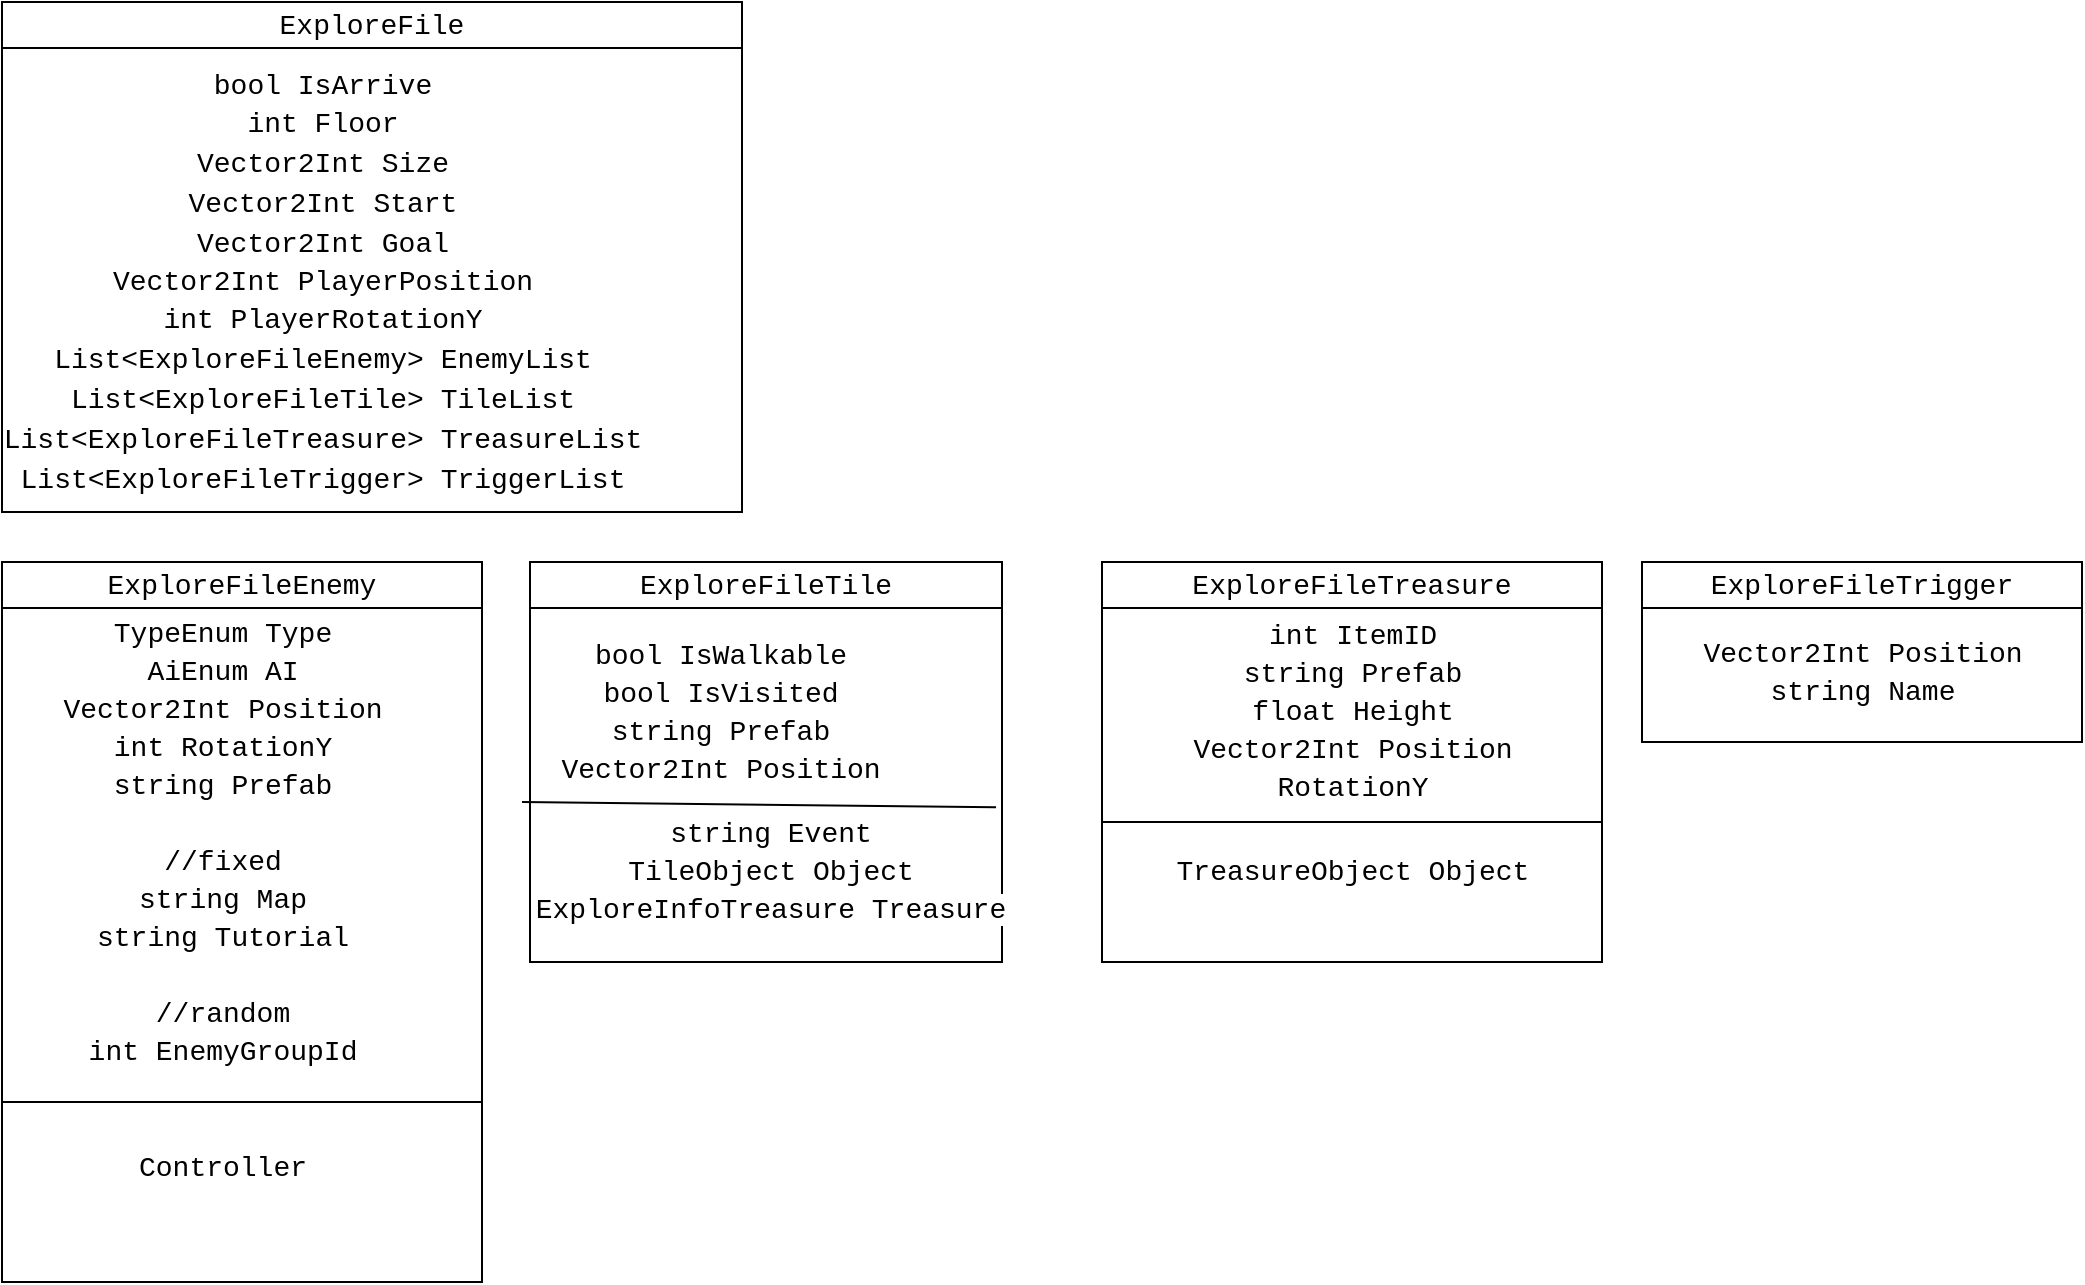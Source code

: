 <mxfile version="24.7.10">
  <diagram id="C5RBs43oDa-KdzZeNtuy" name="Page-1">
    <mxGraphModel dx="785" dy="458" grid="1" gridSize="10" guides="1" tooltips="1" connect="1" arrows="1" fold="1" page="1" pageScale="1" pageWidth="827" pageHeight="1169" math="0" shadow="0">
      <root>
        <mxCell id="WIyWlLk6GJQsqaUBKTNV-0" />
        <mxCell id="WIyWlLk6GJQsqaUBKTNV-1" parent="WIyWlLk6GJQsqaUBKTNV-0" />
        <mxCell id="Ti-HerD4HC2AuqaRwbFm-0" value="&lt;div style=&quot;font-family: Consolas, &amp;quot;Courier New&amp;quot;, monospace; font-weight: normal; font-size: 14px; line-height: 19px; white-space: pre;&quot;&gt;&lt;div style=&quot;line-height: 19px;&quot;&gt;&lt;span style=&quot;background-color: rgb(255, 255, 255);&quot;&gt;ExploreFile&lt;/span&gt;&lt;/div&gt;&lt;/div&gt;" style="swimlane;whiteSpace=wrap;html=1;" vertex="1" parent="WIyWlLk6GJQsqaUBKTNV-1">
          <mxGeometry x="50" y="40" width="370" height="255" as="geometry" />
        </mxCell>
        <mxCell id="Ti-HerD4HC2AuqaRwbFm-1" value="&lt;div style=&quot;line-height: 19px;&quot;&gt;&lt;div style=&quot;font-family: Consolas, &amp;quot;Courier New&amp;quot;, monospace; font-size: 14px; white-space-collapse: preserve;&quot;&gt;&lt;span style=&quot;background-color: rgb(255, 255, 255);&quot;&gt;bool IsArrive&lt;/span&gt;&lt;/div&gt;&lt;div style=&quot;font-family: Consolas, &amp;quot;Courier New&amp;quot;, monospace; font-size: 14px; white-space-collapse: preserve;&quot;&gt;&lt;span style=&quot;background-color: rgb(255, 255, 255);&quot;&gt;int Floor&lt;/span&gt;&lt;/div&gt;&lt;div style=&quot;&quot;&gt;&lt;span style=&quot;background-color: initial; font-size: 14px; white-space-collapse: preserve;&quot;&gt;&lt;font face=&quot;Consolas, Courier New, monospace&quot;&gt;Vector2Int &lt;/font&gt;&lt;/span&gt;&lt;span style=&quot;font-family: Consolas, &amp;quot;Courier New&amp;quot;, monospace; font-size: 14px; white-space-collapse: preserve; background-color: rgb(255, 255, 255);&quot;&gt;Size&lt;/span&gt;&lt;/div&gt;&lt;div style=&quot;&quot;&gt;&lt;span style=&quot;background-color: initial; font-size: 14px; white-space-collapse: preserve;&quot;&gt;&lt;font face=&quot;Consolas, Courier New, monospace&quot;&gt;Vector2Int &lt;/font&gt;&lt;/span&gt;&lt;span style=&quot;font-family: Consolas, &amp;quot;Courier New&amp;quot;, monospace; font-size: 14px; white-space-collapse: preserve; background-color: rgb(255, 255, 255);&quot;&gt;Start&lt;/span&gt;&lt;/div&gt;&lt;div style=&quot;&quot;&gt;&lt;span style=&quot;background-color: initial; font-size: 14px; white-space-collapse: preserve;&quot;&gt;&lt;font face=&quot;Consolas, Courier New, monospace&quot;&gt;Vector2Int &lt;/font&gt;&lt;/span&gt;&lt;span style=&quot;font-family: Consolas, &amp;quot;Courier New&amp;quot;, monospace; font-size: 14px; white-space-collapse: preserve; background-color: rgb(255, 255, 255);&quot;&gt;Goal&lt;/span&gt;&lt;/div&gt;&lt;div style=&quot;font-family: Consolas, &amp;quot;Courier New&amp;quot;, monospace; font-size: 14px; white-space-collapse: preserve;&quot;&gt;&lt;span style=&quot;background-color: initial;&quot;&gt;Vector2Int &lt;/span&gt;&lt;span style=&quot;background-color: rgb(255, 255, 255);&quot;&gt;PlayerPosition&lt;/span&gt;&lt;/div&gt;&lt;div style=&quot;font-family: Consolas, &amp;quot;Courier New&amp;quot;, monospace; font-size: 14px; white-space-collapse: preserve;&quot;&gt;&lt;span style=&quot;background-color: rgb(255, 255, 255);&quot;&gt;int PlayerRotationY&lt;/span&gt;&lt;/div&gt;&lt;div style=&quot;&quot;&gt;&lt;span style=&quot;background-color: initial; font-size: 14px; white-space-collapse: preserve;&quot;&gt;&lt;font face=&quot;Consolas, Courier New, monospace&quot;&gt;List&amp;lt;ExploreFileEnemy&amp;gt; &lt;/font&gt;&lt;/span&gt;&lt;span style=&quot;font-family: Consolas, &amp;quot;Courier New&amp;quot;, monospace; font-size: 14px; white-space-collapse: preserve; background-color: rgb(255, 255, 255);&quot;&gt;EnemyList&lt;/span&gt;&lt;/div&gt;&lt;div style=&quot;&quot;&gt;&lt;span style=&quot;background-color: initial; white-space-collapse: preserve; font-size: 14px;&quot;&gt;&lt;font face=&quot;Consolas, Courier New, monospace&quot;&gt;List&amp;lt;ExploreFileTile&amp;gt; &lt;/font&gt;&lt;/span&gt;&lt;span style=&quot;white-space-collapse: preserve; font-family: Consolas, &amp;quot;Courier New&amp;quot;, monospace; font-size: 14px; background-color: rgb(255, 255, 255);&quot;&gt;TileList&lt;/span&gt;&lt;/div&gt;&lt;div style=&quot;&quot;&gt;&lt;span style=&quot;background-color: initial; font-size: 14px; white-space-collapse: preserve;&quot;&gt;&lt;font face=&quot;Consolas, Courier New, monospace&quot;&gt;List&amp;lt;ExploreFileTreasure&amp;gt; &lt;/font&gt;&lt;/span&gt;&lt;span style=&quot;font-family: Consolas, &amp;quot;Courier New&amp;quot;, monospace; font-size: 14px; white-space-collapse: preserve; background-color: rgb(255, 255, 255);&quot;&gt;TreasureList&lt;/span&gt;&lt;/div&gt;&lt;div style=&quot;&quot;&gt;&lt;span style=&quot;background-color: initial; font-size: 14px; white-space-collapse: preserve;&quot;&gt;&lt;font face=&quot;Consolas, Courier New, monospace&quot;&gt;List&amp;lt;ExploreFileTrigger&amp;gt; &lt;/font&gt;&lt;/span&gt;&lt;span style=&quot;font-family: Consolas, &amp;quot;Courier New&amp;quot;, monospace; font-size: 14px; white-space-collapse: preserve; background-color: rgb(255, 255, 255);&quot;&gt;TriggerList&lt;/span&gt;&lt;/div&gt;&lt;/div&gt;" style="text;html=1;align=center;verticalAlign=middle;resizable=0;points=[];autosize=1;strokeColor=none;fillColor=none;" vertex="1" parent="Ti-HerD4HC2AuqaRwbFm-0">
          <mxGeometry y="25" width="320" height="230" as="geometry" />
        </mxCell>
        <mxCell id="Ti-HerD4HC2AuqaRwbFm-2" value="&lt;div style=&quot;font-family: Consolas, &amp;quot;Courier New&amp;quot;, monospace; font-weight: normal; font-size: 14px; line-height: 19px; white-space: pre;&quot;&gt;&lt;span style=&quot;background-color: rgb(255, 255, 255);&quot;&gt;ExploreFileEnemy&lt;/span&gt;&lt;/div&gt;" style="swimlane;whiteSpace=wrap;html=1;" vertex="1" parent="WIyWlLk6GJQsqaUBKTNV-1">
          <mxGeometry x="50" y="320" width="240" height="360" as="geometry" />
        </mxCell>
        <mxCell id="Ti-HerD4HC2AuqaRwbFm-3" value="&lt;div style=&quot;font-family: Consolas, &amp;quot;Courier New&amp;quot;, monospace; font-size: 14px; line-height: 19px; white-space-collapse: preserve;&quot;&gt;&lt;div style=&quot;&quot;&gt;&lt;span style=&quot;background-color: rgb(255, 255, 255);&quot;&gt;TypeEnum Type&lt;/span&gt;&lt;/div&gt;&lt;div style=&quot;&quot;&gt;&lt;span style=&quot;background-color: rgb(255, 255, 255);&quot;&gt;AiEnum AI&lt;/span&gt;&lt;/div&gt;&lt;div style=&quot;&quot;&gt;&lt;span style=&quot;background-color: rgb(255, 255, 255);&quot;&gt;Vector2Int Position&lt;/span&gt;&lt;/div&gt;&lt;div style=&quot;&quot;&gt;&lt;span style=&quot;background-color: rgb(255, 255, 255);&quot;&gt;int RotationY&lt;/span&gt;&lt;/div&gt;&lt;div style=&quot;&quot;&gt;&lt;span style=&quot;background-color: rgb(255, 255, 255);&quot;&gt;string Prefab&lt;/span&gt;&lt;/div&gt;&lt;div style=&quot;&quot;&gt;&lt;span style=&quot;background-color: rgb(255, 255, 255);&quot;&gt;&lt;br&gt;&lt;/span&gt;&lt;/div&gt;&lt;div style=&quot;&quot;&gt;&lt;span style=&quot;background-color: rgb(255, 255, 255);&quot;&gt;//fixed&lt;/span&gt;&lt;/div&gt;&lt;div style=&quot;&quot;&gt;&lt;span style=&quot;background-color: rgb(255, 255, 255);&quot;&gt;string Map&lt;/span&gt;&lt;/div&gt;&lt;div style=&quot;&quot;&gt;&lt;span style=&quot;background-color: rgb(255, 255, 255);&quot;&gt;string Tutorial&lt;/span&gt;&lt;/div&gt;&lt;div style=&quot;&quot;&gt;&lt;span style=&quot;background-color: rgb(255, 255, 255);&quot;&gt;&lt;br&gt;&lt;/span&gt;&lt;/div&gt;&lt;div style=&quot;&quot;&gt;&lt;span style=&quot;background-color: rgb(255, 255, 255);&quot;&gt;//random&lt;/span&gt;&lt;/div&gt;&lt;div style=&quot;&quot;&gt;&lt;span style=&quot;background-color: rgb(255, 255, 255);&quot;&gt;int EnemyGroupId&lt;/span&gt;&lt;/div&gt;&lt;/div&gt;" style="text;html=1;align=center;verticalAlign=middle;resizable=0;points=[];autosize=1;strokeColor=none;fillColor=none;" vertex="1" parent="Ti-HerD4HC2AuqaRwbFm-2">
          <mxGeometry x="25" y="20" width="170" height="240" as="geometry" />
        </mxCell>
        <mxCell id="Ti-HerD4HC2AuqaRwbFm-4" value="" style="endArrow=none;html=1;rounded=0;" edge="1" parent="Ti-HerD4HC2AuqaRwbFm-2">
          <mxGeometry width="50" height="50" relative="1" as="geometry">
            <mxPoint y="270" as="sourcePoint" />
            <mxPoint x="240" y="270" as="targetPoint" />
          </mxGeometry>
        </mxCell>
        <mxCell id="Ti-HerD4HC2AuqaRwbFm-5" value="&lt;div style=&quot;font-family: Consolas, &amp;quot;Courier New&amp;quot;, monospace; font-size: 14px; line-height: 19px; white-space-collapse: preserve;&quot;&gt;&lt;span style=&quot;background-color: rgb(255, 255, 255);&quot;&gt;Controller&lt;/span&gt;&lt;/div&gt;" style="text;html=1;align=center;verticalAlign=middle;resizable=0;points=[];autosize=1;strokeColor=none;fillColor=none;" vertex="1" parent="Ti-HerD4HC2AuqaRwbFm-2">
          <mxGeometry x="60" y="288" width="100" height="30" as="geometry" />
        </mxCell>
        <mxCell id="Ti-HerD4HC2AuqaRwbFm-6" value="&lt;div style=&quot;font-family: Consolas, &amp;quot;Courier New&amp;quot;, monospace; font-weight: normal; font-size: 14px; line-height: 19px; white-space: pre;&quot;&gt;&lt;span style=&quot;background-color: rgb(255, 255, 255);&quot;&gt;ExploreFileTile&lt;/span&gt;&lt;/div&gt;" style="swimlane;whiteSpace=wrap;html=1;" vertex="1" parent="WIyWlLk6GJQsqaUBKTNV-1">
          <mxGeometry x="314" y="320" width="236" height="200" as="geometry" />
        </mxCell>
        <mxCell id="Ti-HerD4HC2AuqaRwbFm-7" value="&lt;div style=&quot;font-family: Consolas, &amp;quot;Courier New&amp;quot;, monospace; font-size: 14px; line-height: 19px; white-space-collapse: preserve;&quot;&gt;&lt;div style=&quot;&quot;&gt;&lt;span style=&quot;background-color: rgb(255, 255, 255);&quot;&gt;bool IsWalkable&lt;/span&gt;&lt;/div&gt;&lt;div style=&quot;&quot;&gt;&lt;span style=&quot;background-color: rgb(255, 255, 255);&quot;&gt;bool IsVisited&lt;/span&gt;&lt;/div&gt;&lt;div style=&quot;&quot;&gt;&lt;span style=&quot;background-color: rgb(255, 255, 255);&quot;&gt;string Prefab&lt;/span&gt;&lt;/div&gt;&lt;div style=&quot;&quot;&gt;&lt;span style=&quot;background-color: rgb(255, 255, 255);&quot;&gt;Vector2Int Position&lt;/span&gt;&lt;/div&gt;&lt;/div&gt;" style="text;html=1;align=center;verticalAlign=middle;resizable=0;points=[];autosize=1;strokeColor=none;fillColor=none;" vertex="1" parent="Ti-HerD4HC2AuqaRwbFm-6">
          <mxGeometry x="10" y="30" width="170" height="90" as="geometry" />
        </mxCell>
        <mxCell id="Ti-HerD4HC2AuqaRwbFm-9" value="&lt;div style=&quot;font-family: Consolas, &amp;quot;Courier New&amp;quot;, monospace; font-size: 14px; line-height: 19px; white-space-collapse: preserve;&quot;&gt;&lt;span style=&quot;background-color: rgb(255, 255, 255);&quot;&gt;string Event&lt;/span&gt;&lt;/div&gt;&lt;div style=&quot;font-family: Consolas, &amp;quot;Courier New&amp;quot;, monospace; font-size: 14px; line-height: 19px; white-space-collapse: preserve;&quot;&gt;&lt;div style=&quot;line-height: 19px;&quot;&gt;&lt;span style=&quot;background-color: rgb(255, 255, 255);&quot;&gt;TileObject Object&lt;/span&gt;&lt;/div&gt;&lt;div style=&quot;line-height: 19px;&quot;&gt;&lt;div style=&quot;line-height: 19px;&quot;&gt;&lt;span style=&quot;background-color: rgb(255, 255, 255);&quot;&gt;ExploreInfoTreasure Treasure&lt;/span&gt;&lt;/div&gt;&lt;/div&gt;&lt;/div&gt;" style="text;html=1;align=center;verticalAlign=middle;resizable=0;points=[];autosize=1;strokeColor=none;fillColor=none;" vertex="1" parent="Ti-HerD4HC2AuqaRwbFm-6">
          <mxGeometry y="120" width="240" height="70" as="geometry" />
        </mxCell>
        <mxCell id="Ti-HerD4HC2AuqaRwbFm-8" value="" style="endArrow=none;html=1;rounded=0;exitX=0.971;exitY=0.038;exitDx=0;exitDy=0;exitPerimeter=0;" edge="1" parent="WIyWlLk6GJQsqaUBKTNV-1" source="Ti-HerD4HC2AuqaRwbFm-9">
          <mxGeometry width="50" height="50" relative="1" as="geometry">
            <mxPoint x="520" y="440" as="sourcePoint" />
            <mxPoint x="310" y="440" as="targetPoint" />
          </mxGeometry>
        </mxCell>
        <mxCell id="Ti-HerD4HC2AuqaRwbFm-10" value="&lt;div style=&quot;font-family: Consolas, &amp;quot;Courier New&amp;quot;, monospace; font-weight: normal; font-size: 14px; line-height: 19px; white-space: pre;&quot;&gt;&lt;span style=&quot;background-color: rgb(255, 255, 255);&quot;&gt;ExploreFileTreasure&lt;/span&gt;&lt;/div&gt;" style="swimlane;whiteSpace=wrap;html=1;" vertex="1" parent="WIyWlLk6GJQsqaUBKTNV-1">
          <mxGeometry x="600" y="320" width="250" height="200" as="geometry" />
        </mxCell>
        <mxCell id="Ti-HerD4HC2AuqaRwbFm-11" value="&lt;div style=&quot;font-family: Consolas, &amp;quot;Courier New&amp;quot;, monospace; font-size: 14px; line-height: 19px; white-space-collapse: preserve;&quot;&gt;&lt;div style=&quot;&quot;&gt;&lt;span style=&quot;background-color: rgb(255, 255, 255);&quot;&gt;int ItemID&lt;/span&gt;&lt;/div&gt;&lt;div style=&quot;&quot;&gt;&lt;span style=&quot;background-color: rgb(255, 255, 255);&quot;&gt;string Prefab&lt;/span&gt;&lt;/div&gt;&lt;div style=&quot;&quot;&gt;&lt;span style=&quot;background-color: rgb(255, 255, 255);&quot;&gt;float Height&lt;/span&gt;&lt;/div&gt;&lt;div style=&quot;&quot;&gt;&lt;span style=&quot;background-color: rgb(255, 255, 255);&quot;&gt;Vector2Int Position&lt;/span&gt;&lt;/div&gt;&lt;div style=&quot;&quot;&gt;&lt;span style=&quot;background-color: rgb(255, 255, 255);&quot;&gt;RotationY&lt;/span&gt;&lt;/div&gt;&lt;/div&gt;" style="text;html=1;align=center;verticalAlign=middle;resizable=0;points=[];autosize=1;strokeColor=none;fillColor=none;" vertex="1" parent="Ti-HerD4HC2AuqaRwbFm-10">
          <mxGeometry x="40" y="20" width="170" height="110" as="geometry" />
        </mxCell>
        <mxCell id="Ti-HerD4HC2AuqaRwbFm-12" value="&lt;div style=&quot;font-family: Consolas, &amp;quot;Courier New&amp;quot;, monospace; font-size: 14px; line-height: 19px; white-space-collapse: preserve;&quot;&gt;&lt;span style=&quot;background-color: rgb(255, 255, 255);&quot;&gt;TreasureObject Object&lt;/span&gt;&lt;/div&gt;" style="text;html=1;align=center;verticalAlign=middle;resizable=0;points=[];autosize=1;strokeColor=none;fillColor=none;" vertex="1" parent="Ti-HerD4HC2AuqaRwbFm-10">
          <mxGeometry x="30" y="140" width="190" height="30" as="geometry" />
        </mxCell>
        <mxCell id="Ti-HerD4HC2AuqaRwbFm-14" value="" style="endArrow=none;html=1;rounded=0;" edge="1" parent="WIyWlLk6GJQsqaUBKTNV-1">
          <mxGeometry width="50" height="50" relative="1" as="geometry">
            <mxPoint x="600" y="450" as="sourcePoint" />
            <mxPoint x="850" y="450" as="targetPoint" />
          </mxGeometry>
        </mxCell>
        <mxCell id="Ti-HerD4HC2AuqaRwbFm-15" value="&lt;div style=&quot;font-family: Consolas, &amp;quot;Courier New&amp;quot;, monospace; font-weight: normal; font-size: 14px; line-height: 19px; white-space: pre;&quot;&gt;&lt;span style=&quot;background-color: rgb(255, 255, 255);&quot;&gt;ExploreFileTrigger&lt;/span&gt;&lt;/div&gt;" style="swimlane;whiteSpace=wrap;html=1;" vertex="1" parent="WIyWlLk6GJQsqaUBKTNV-1">
          <mxGeometry x="870" y="320" width="220" height="90" as="geometry" />
        </mxCell>
        <mxCell id="Ti-HerD4HC2AuqaRwbFm-16" value="&lt;div style=&quot;font-family: Consolas, &amp;quot;Courier New&amp;quot;, monospace; font-size: 14px; line-height: 19px; white-space-collapse: preserve;&quot;&gt;&lt;div style=&quot;&quot;&gt;&lt;span style=&quot;background-color: rgb(255, 255, 255);&quot;&gt;Vector2Int Position&lt;/span&gt;&lt;/div&gt;&lt;div style=&quot;&quot;&gt;&lt;span style=&quot;background-color: rgb(255, 255, 255);&quot;&gt;string&lt;/span&gt;&lt;span style=&quot;background-color: rgb(255, 255, 255);&quot;&gt; &lt;/span&gt;&lt;span style=&quot;background-color: rgb(255, 255, 255);&quot;&gt;Name&lt;/span&gt;&lt;/div&gt;&lt;/div&gt;" style="text;html=1;align=center;verticalAlign=middle;resizable=0;points=[];autosize=1;strokeColor=none;fillColor=none;" vertex="1" parent="Ti-HerD4HC2AuqaRwbFm-15">
          <mxGeometry x="25" y="30" width="170" height="50" as="geometry" />
        </mxCell>
      </root>
    </mxGraphModel>
  </diagram>
</mxfile>
